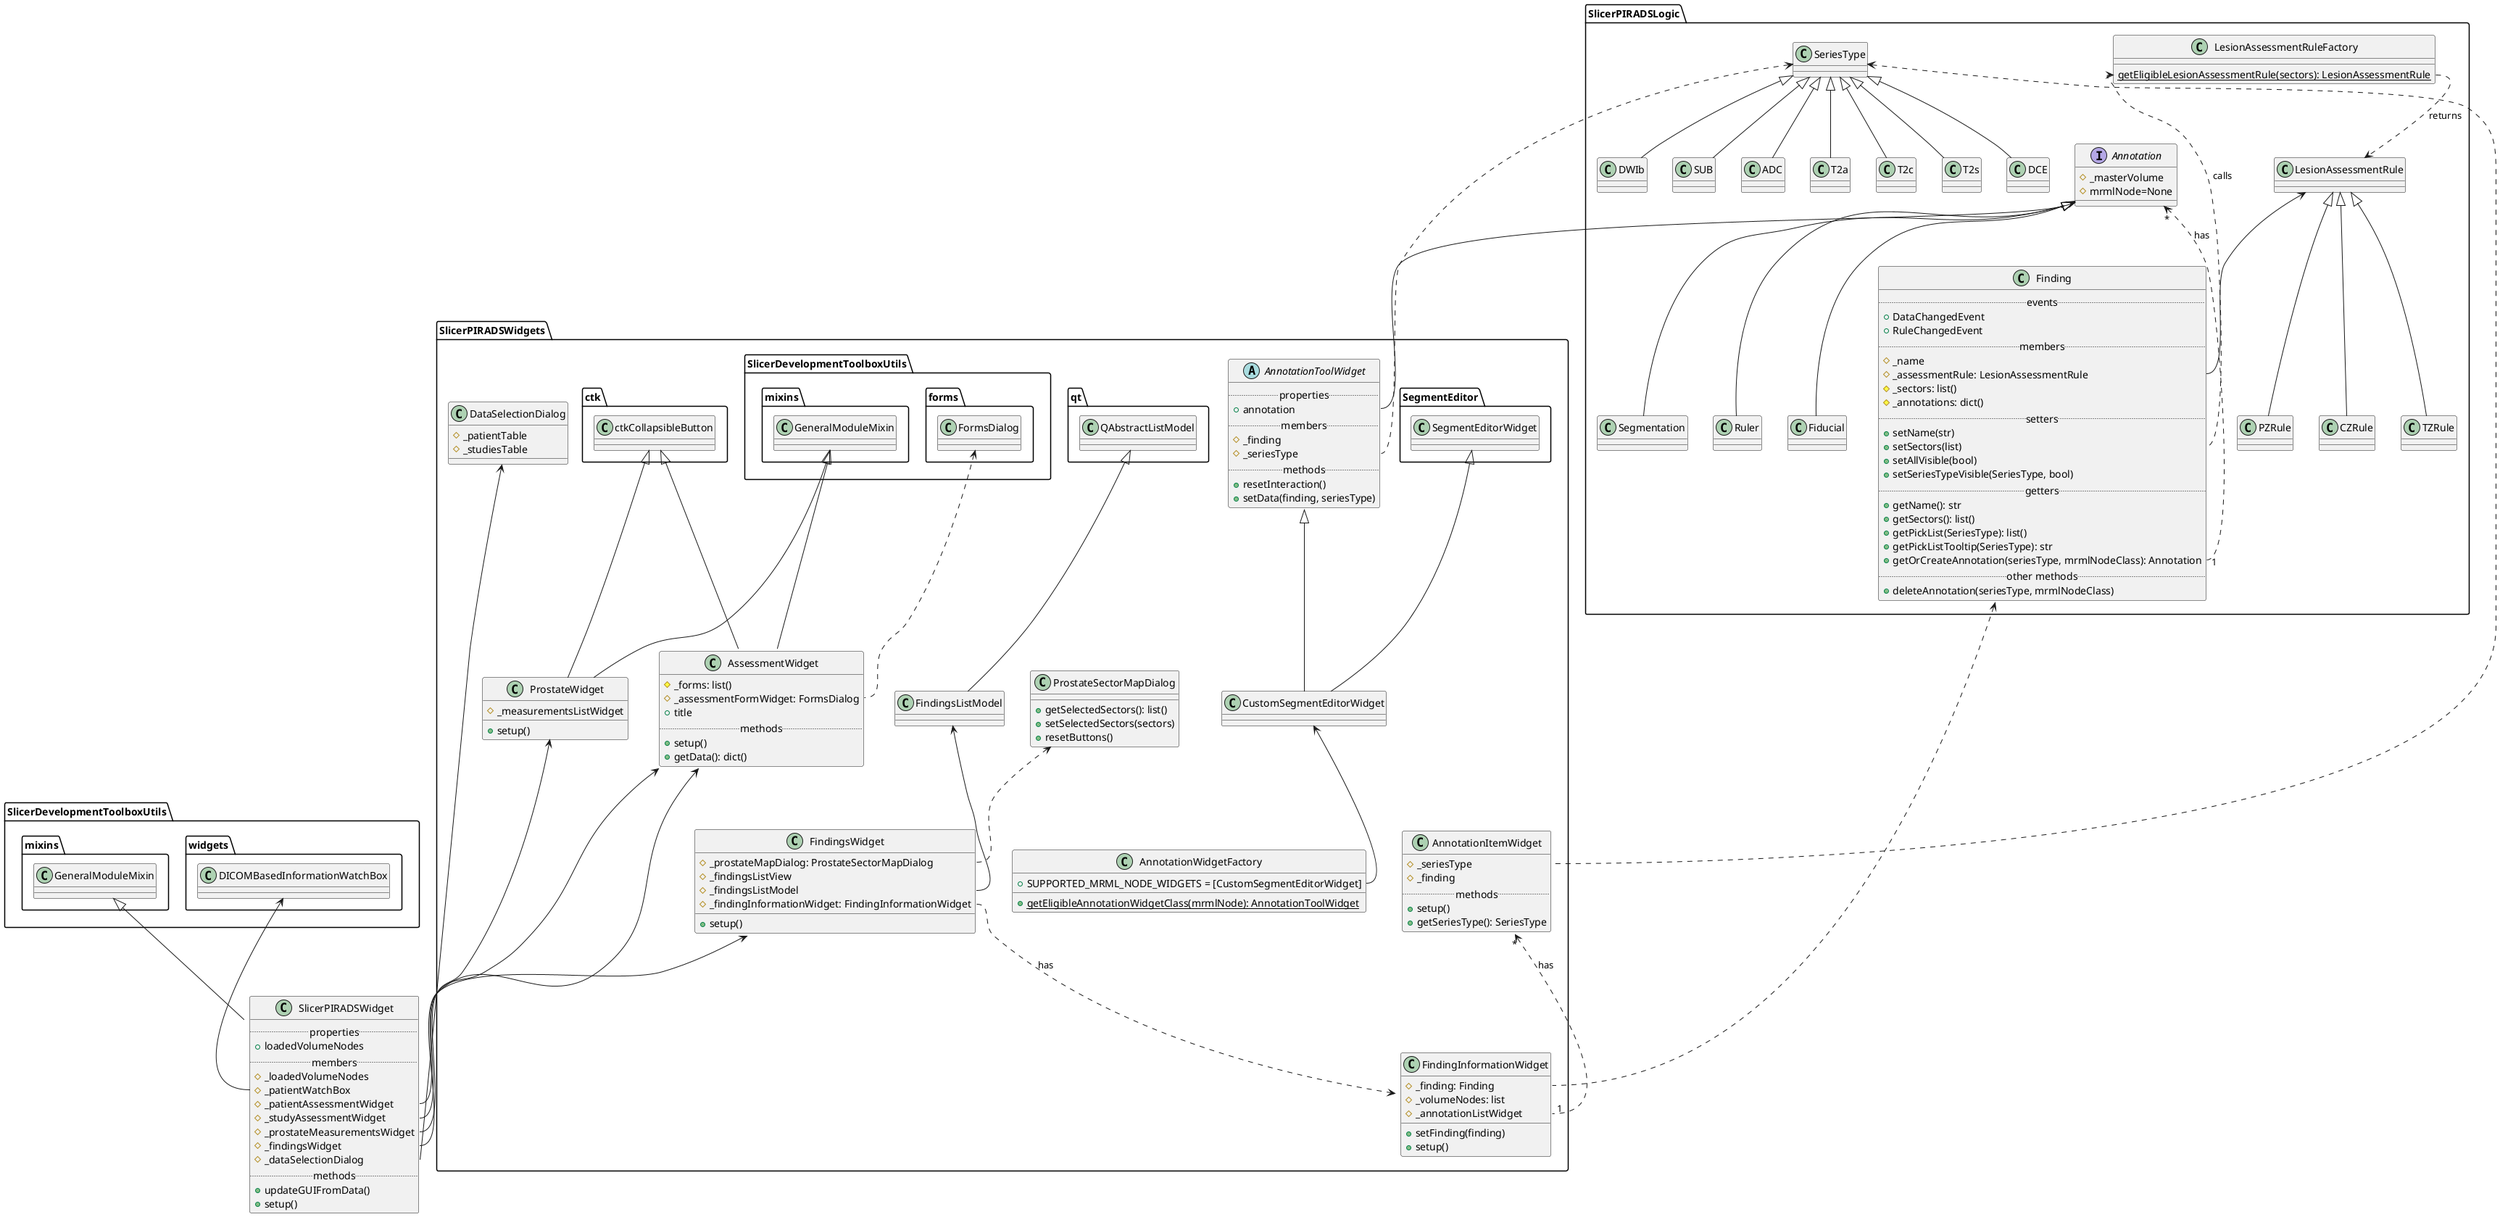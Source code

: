 @startuml

'TODO: think about loading and saving data!

package SlicerPIRADSLogic {

  'interface DataHandler {
  '  + save()
  '  + load(fileName): bool
  '}
  '
  'class ReportDataHandler {
  '}
  'DataHandler <|-- ReportDataHandler
  'DataHandler <|-- StudyAssessmentHandler
  '
  'Assessment -> DataHandler: has_a

  class LesionAssessmentRule {
  }

  LesionAssessmentRule <|-- TZRule
  LesionAssessmentRule <|-- PZRule
  LesionAssessmentRule <|-- CZRule

  class LesionAssessmentRuleFactory {
    {static} getEligibleLesionAssessmentRule(sectors): LesionAssessmentRule
  }

  LesionAssessmentRuleFactory::getEligibleLesionAssessmentRule ..> LesionAssessmentRule: returns


  class Finding {
    .. events ..
    + DataChangedEvent
    + RuleChangedEvent
    .. members ..
    # _name
    # _assessmentRule: LesionAssessmentRule
    # _sectors: list()
    # _annotations: dict()
    .. setters ..
    + setName(str)
    + setSectors(list)
    + setAllVisible(bool)
    + setSeriesTypeVisible(SeriesType, bool)
    .. getters ..
    + getName(): str
    + getSectors(): list()
    + getPickList(SeriesType): list()
    + getPickListTooltip(SeriesType): str
    + getOrCreateAnnotation(seriesType, mrmlNodeClass): Annotation
    .. other methods ..
    + deleteAnnotation(seriesType, mrmlNodeClass)
  }

  LesionAssessmentRuleFactory::getEligibleLesionAssessmentRule <.. Finding::setSectors: calls
  LesionAssessmentRule <-- Finding::_assessmentRule

  Annotation "*" <.. "1" Finding::getOrCreateAnnotation: has

  class SeriesType {
  }

  SeriesType <|-- ADC
  SeriesType <|-- T2a
  SeriesType <|-- T2c
  SeriesType <|-- T2s
  SeriesType <|-- DCE
  SeriesType <|-- DWIb
  SeriesType <|-- SUB

  interface Annotation {
  # _masterVolume
  # mrmlNode=None
  }

  class Fiducial {
  }

  class Segmentation {
  }

  class Ruler {
  }
}


package SlicerPIRADSWidgets {

  class AssessmentWidget {
    # _forms: list()
    # _assessmentFormWidget: FormsDialog
    + title
    .. methods ..
    + setup()
    + getData(): dict()
  }

  ctk.ctkCollapsibleButton <|-- AssessmentWidget
  SlicerDevelopmentToolboxUtils.mixins.GeneralModuleMixin <|-- AssessmentWidget
  SlicerDevelopmentToolboxUtils.forms.FormsDialog <.. AssessmentWidget::_assessmentFormWidget

  class ProstateWidget {
    # _measurementsListWidget
    + setup()

  }
  ctk.ctkCollapsibleButton <|-- ProstateWidget
  SlicerDevelopmentToolboxUtils.mixins.GeneralModuleMixin <|-- ProstateWidget

'    class ProstateMeasurementItemWidget {
'
'    }

  class ProstateSectorMapDialog {
    + getSelectedSectors(): list()
    + setSelectedSectors(sectors)
    + resetButtons()
  }

  class AnnotationItemWidget {
    # _seriesType
    # _finding
    .. methods ..
    + setup()
    + getSeriesType(): SeriesType
  }

  SeriesType <.. AnnotationItemWidget::_seriesType

  abstract class AnnotationToolWidget {
     .. properties ..
     + annotation
     .. members ..
     # _finding
     # _seriesType
     .. methods ..
     + resetInteraction()
     + setData(finding, seriesType)
  }

  SeriesType <.. AnnotationToolWidget::_seriesType

  Annotation <-- AnnotationToolWidget::annotation

  class CustomSegmentEditorWidget {
  }

  AnnotationToolWidget <|-- CustomSegmentEditorWidget
  SegmentEditor.SegmentEditorWidget <|-- CustomSegmentEditorWidget

  class AnnotationWidgetFactory {
    + SUPPORTED_MRML_NODE_WIDGETS = [CustomSegmentEditorWidget]
    + {static} getEligibleAnnotationWidgetClass(mrmlNode): AnnotationToolWidget
  }

  CustomSegmentEditorWidget <-- AnnotationWidgetFactory::SUPPORTED_MRML_NODE_WIDGETS

  class FindingInformationWidget {
    # _finding: Finding
    # _volumeNodes: list
    # _annotationListWidget
    + setFinding(finding)
    + setup()
  }

  Finding <.. FindingInformationWidget::_finding
  AnnotationItemWidget "*" <.. "1" FindingInformationWidget::_annotationListWidget: has

  class FindingsWidget {
    # _prostateMapDialog: ProstateSectorMapDialog
    # _findingsListView
    # _findingsListModel
    # _findingInformationWidget: FindingInformationWidget
    + setup()

  }

  FindingsWidget::_findingInformationWidget ..> FindingInformationWidget: has
  ProstateSectorMapDialog <..FindingsWidget::_prostateMapDialog

  class FindingsListModel {
  }

  qt.QAbstractListModel <|-- FindingsListModel
  FindingsListModel <-- FindingsWidget::_findingsListModel

  class DataSelectionDialog {
    # _patientTable
    # _studiesTable
  }
}

class SlicerPIRADSWidget {
  .. properties ..
    + loadedVolumeNodes
  .. members ..
  # _loadedVolumeNodes
  # _patientWatchBox
  # _patientAssessmentWidget
  # _studyAssessmentWidget
  # _prostateMeasurementsWidget
  # _findingsWidget
  # _dataSelectionDialog
  .. methods ..
  + updateGUIFromData()
  + setup()
}

SlicerDevelopmentToolboxUtils.widgets.DICOMBasedInformationWatchBox <- SlicerPIRADSWidget::_patientWatchBox
AssessmentWidget <-- SlicerPIRADSWidget::_patientAssessmentWidget
AssessmentWidget <-- SlicerPIRADSWidget::_studyAssessmentWidget
ProstateWidget <-- SlicerPIRADSWidget::_prostateMeasurementsWidget
FindingsWidget <-- SlicerPIRADSWidget::_findingsWidget
DataSelectionDialog <-- SlicerPIRADSWidget::_dataSelectionDialog
SlicerDevelopmentToolboxUtils.mixins.GeneralModuleMixin <|-- SlicerPIRADSWidget

'FindingAssessmentWidget ..> AssessmentHelp

'FindingAssessmentWidget ..> FindingAssessment:generated_from
'StudyAssessmentWidget ..> StudyAssessment:generated_from
'
'FindingsList "1" ..> "0..*" Finding:has/creates
'FindingsWidget ..> FindingInformationWidget: has
'FindingsWidget::_AnnotationToolWidget ..> AnnotationToolWidget: has
'FindingsWidget::__FindingsList ..> FindingsList: has
'
'FindingInformationWidget "1" .> "n" AnnotationToolSelectionWidget: has
'
'
'Finding "1" *-- "1" FindingAssessment: has_a
'Finding::_annotations "1" *-- "n" Annotation: has
'
'Report::findings "1" ..> "n" Finding
'Report::studyAssessment "1" ..> "1" StudyAssessment
'
'Assessment <|-- FindingAssessment
'Assessment <|-- StudyAssessment

Annotation <|-- Fiducial
Annotation <|-- Segmentation
Annotation <|-- Ruler

@enduml